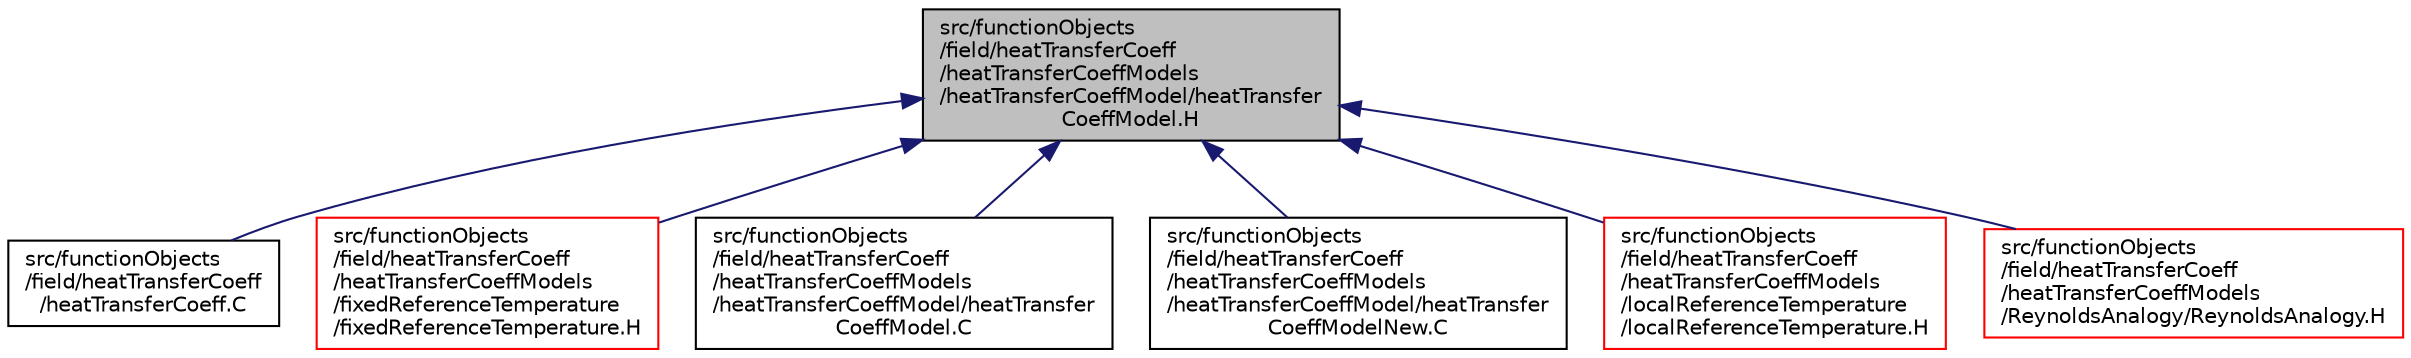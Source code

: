 digraph "src/functionObjects/field/heatTransferCoeff/heatTransferCoeffModels/heatTransferCoeffModel/heatTransferCoeffModel.H"
{
  bgcolor="transparent";
  edge [fontname="Helvetica",fontsize="10",labelfontname="Helvetica",labelfontsize="10"];
  node [fontname="Helvetica",fontsize="10",shape=record];
  Node1 [label="src/functionObjects\l/field/heatTransferCoeff\l/heatTransferCoeffModels\l/heatTransferCoeffModel/heatTransfer\lCoeffModel.H",height=0.2,width=0.4,color="black", fillcolor="grey75", style="filled" fontcolor="black"];
  Node1 -> Node2 [dir="back",color="midnightblue",fontsize="10",style="solid",fontname="Helvetica"];
  Node2 [label="src/functionObjects\l/field/heatTransferCoeff\l/heatTransferCoeff.C",height=0.2,width=0.4,color="black",URL="$heatTransferCoeff_8C.html"];
  Node1 -> Node3 [dir="back",color="midnightblue",fontsize="10",style="solid",fontname="Helvetica"];
  Node3 [label="src/functionObjects\l/field/heatTransferCoeff\l/heatTransferCoeffModels\l/fixedReferenceTemperature\l/fixedReferenceTemperature.H",height=0.2,width=0.4,color="red",URL="$fixedReferenceTemperature_8H.html"];
  Node1 -> Node4 [dir="back",color="midnightblue",fontsize="10",style="solid",fontname="Helvetica"];
  Node4 [label="src/functionObjects\l/field/heatTransferCoeff\l/heatTransferCoeffModels\l/heatTransferCoeffModel/heatTransfer\lCoeffModel.C",height=0.2,width=0.4,color="black",URL="$heatTransferCoeffModel_8C.html"];
  Node1 -> Node5 [dir="back",color="midnightblue",fontsize="10",style="solid",fontname="Helvetica"];
  Node5 [label="src/functionObjects\l/field/heatTransferCoeff\l/heatTransferCoeffModels\l/heatTransferCoeffModel/heatTransfer\lCoeffModelNew.C",height=0.2,width=0.4,color="black",URL="$heatTransferCoeffModelNew_8C.html"];
  Node1 -> Node6 [dir="back",color="midnightblue",fontsize="10",style="solid",fontname="Helvetica"];
  Node6 [label="src/functionObjects\l/field/heatTransferCoeff\l/heatTransferCoeffModels\l/localReferenceTemperature\l/localReferenceTemperature.H",height=0.2,width=0.4,color="red",URL="$localReferenceTemperature_8H.html"];
  Node1 -> Node7 [dir="back",color="midnightblue",fontsize="10",style="solid",fontname="Helvetica"];
  Node7 [label="src/functionObjects\l/field/heatTransferCoeff\l/heatTransferCoeffModels\l/ReynoldsAnalogy/ReynoldsAnalogy.H",height=0.2,width=0.4,color="red",URL="$ReynoldsAnalogy_8H.html"];
}
